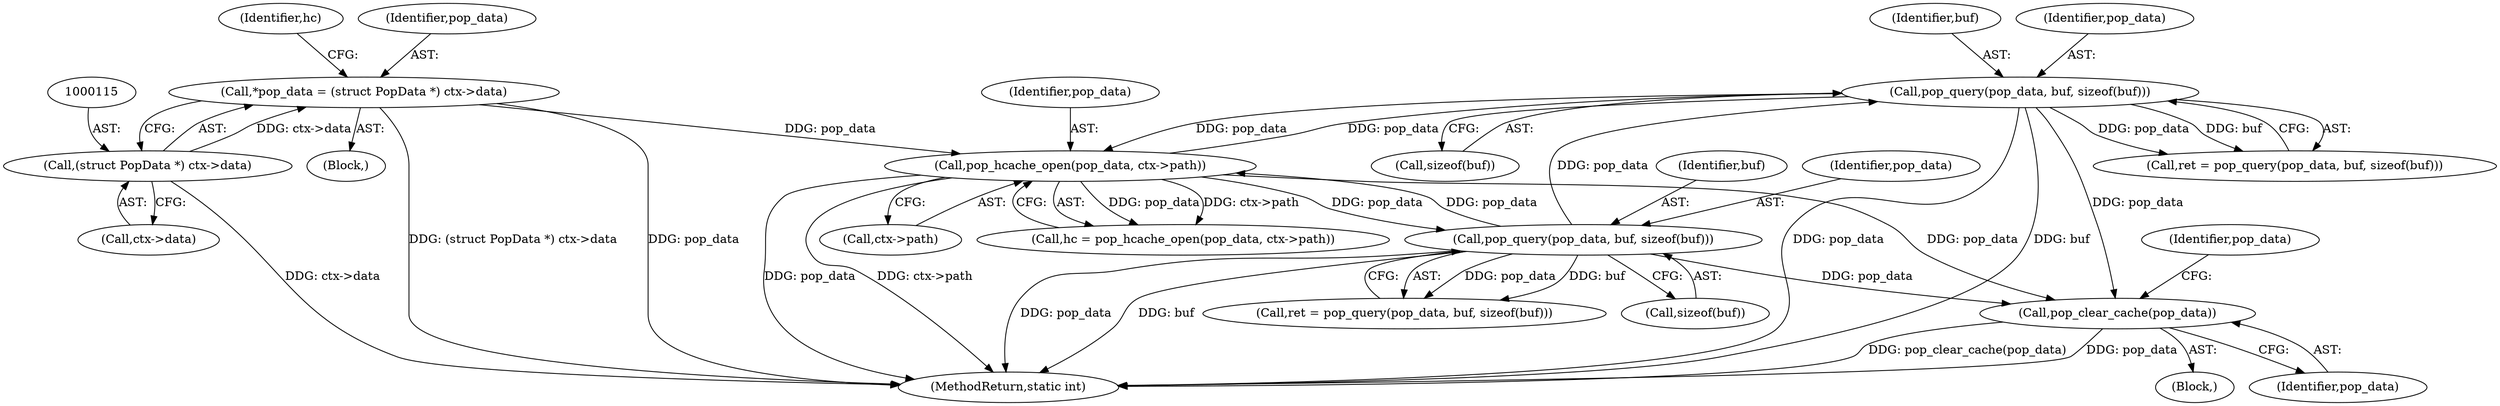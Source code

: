 digraph "0_neomutt_9bfab35522301794483f8f9ed60820bdec9be59e_3@pointer" {
"1000327" [label="(Call,pop_clear_cache(pop_data))"];
"1000312" [label="(Call,pop_query(pop_data, buf, sizeof(buf)))"];
"1000228" [label="(Call,pop_query(pop_data, buf, sizeof(buf)))"];
"1000152" [label="(Call,pop_hcache_open(pop_data, ctx->path))"];
"1000112" [label="(Call,*pop_data = (struct PopData *) ctx->data)"];
"1000114" [label="(Call,(struct PopData *) ctx->data)"];
"1000116" [label="(Call,ctx->data)"];
"1000310" [label="(Call,ret = pop_query(pop_data, buf, sizeof(buf)))"];
"1000331" [label="(Identifier,pop_data)"];
"1000230" [label="(Identifier,buf)"];
"1000112" [label="(Call,*pop_data = (struct PopData *) ctx->data)"];
"1000114" [label="(Call,(struct PopData *) ctx->data)"];
"1000228" [label="(Call,pop_query(pop_data, buf, sizeof(buf)))"];
"1000315" [label="(Call,sizeof(buf))"];
"1000150" [label="(Call,hc = pop_hcache_open(pop_data, ctx->path))"];
"1000229" [label="(Identifier,pop_data)"];
"1000226" [label="(Call,ret = pop_query(pop_data, buf, sizeof(buf)))"];
"1000327" [label="(Call,pop_clear_cache(pop_data))"];
"1000154" [label="(Call,ctx->path)"];
"1000122" [label="(Identifier,hc)"];
"1000321" [label="(Block,)"];
"1000152" [label="(Call,pop_hcache_open(pop_data, ctx->path))"];
"1000153" [label="(Identifier,pop_data)"];
"1000314" [label="(Identifier,buf)"];
"1000312" [label="(Call,pop_query(pop_data, buf, sizeof(buf)))"];
"1000103" [label="(Block,)"];
"1000313" [label="(Identifier,pop_data)"];
"1000350" [label="(MethodReturn,static int)"];
"1000231" [label="(Call,sizeof(buf))"];
"1000113" [label="(Identifier,pop_data)"];
"1000328" [label="(Identifier,pop_data)"];
"1000327" -> "1000321"  [label="AST: "];
"1000327" -> "1000328"  [label="CFG: "];
"1000328" -> "1000327"  [label="AST: "];
"1000331" -> "1000327"  [label="CFG: "];
"1000327" -> "1000350"  [label="DDG: pop_data"];
"1000327" -> "1000350"  [label="DDG: pop_clear_cache(pop_data)"];
"1000312" -> "1000327"  [label="DDG: pop_data"];
"1000228" -> "1000327"  [label="DDG: pop_data"];
"1000152" -> "1000327"  [label="DDG: pop_data"];
"1000312" -> "1000310"  [label="AST: "];
"1000312" -> "1000315"  [label="CFG: "];
"1000313" -> "1000312"  [label="AST: "];
"1000314" -> "1000312"  [label="AST: "];
"1000315" -> "1000312"  [label="AST: "];
"1000310" -> "1000312"  [label="CFG: "];
"1000312" -> "1000350"  [label="DDG: pop_data"];
"1000312" -> "1000350"  [label="DDG: buf"];
"1000312" -> "1000152"  [label="DDG: pop_data"];
"1000312" -> "1000310"  [label="DDG: pop_data"];
"1000312" -> "1000310"  [label="DDG: buf"];
"1000228" -> "1000312"  [label="DDG: pop_data"];
"1000152" -> "1000312"  [label="DDG: pop_data"];
"1000228" -> "1000226"  [label="AST: "];
"1000228" -> "1000231"  [label="CFG: "];
"1000229" -> "1000228"  [label="AST: "];
"1000230" -> "1000228"  [label="AST: "];
"1000231" -> "1000228"  [label="AST: "];
"1000226" -> "1000228"  [label="CFG: "];
"1000228" -> "1000350"  [label="DDG: pop_data"];
"1000228" -> "1000350"  [label="DDG: buf"];
"1000228" -> "1000152"  [label="DDG: pop_data"];
"1000228" -> "1000226"  [label="DDG: pop_data"];
"1000228" -> "1000226"  [label="DDG: buf"];
"1000152" -> "1000228"  [label="DDG: pop_data"];
"1000152" -> "1000150"  [label="AST: "];
"1000152" -> "1000154"  [label="CFG: "];
"1000153" -> "1000152"  [label="AST: "];
"1000154" -> "1000152"  [label="AST: "];
"1000150" -> "1000152"  [label="CFG: "];
"1000152" -> "1000350"  [label="DDG: pop_data"];
"1000152" -> "1000350"  [label="DDG: ctx->path"];
"1000152" -> "1000150"  [label="DDG: pop_data"];
"1000152" -> "1000150"  [label="DDG: ctx->path"];
"1000112" -> "1000152"  [label="DDG: pop_data"];
"1000112" -> "1000103"  [label="AST: "];
"1000112" -> "1000114"  [label="CFG: "];
"1000113" -> "1000112"  [label="AST: "];
"1000114" -> "1000112"  [label="AST: "];
"1000122" -> "1000112"  [label="CFG: "];
"1000112" -> "1000350"  [label="DDG: (struct PopData *) ctx->data"];
"1000112" -> "1000350"  [label="DDG: pop_data"];
"1000114" -> "1000112"  [label="DDG: ctx->data"];
"1000114" -> "1000116"  [label="CFG: "];
"1000115" -> "1000114"  [label="AST: "];
"1000116" -> "1000114"  [label="AST: "];
"1000114" -> "1000350"  [label="DDG: ctx->data"];
}

